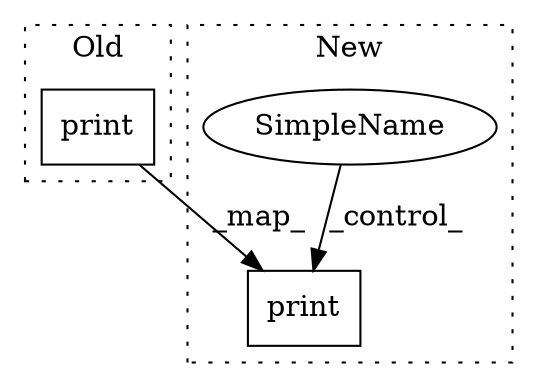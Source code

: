 digraph G {
subgraph cluster0 {
1 [label="print" a="32" s="2130,2165" l="6,1" shape="box"];
label = "Old";
style="dotted";
}
subgraph cluster1 {
2 [label="print" a="32" s="2163,2198" l="6,1" shape="box"];
3 [label="SimpleName" a="42" s="" l="" shape="ellipse"];
label = "New";
style="dotted";
}
1 -> 2 [label="_map_"];
3 -> 2 [label="_control_"];
}